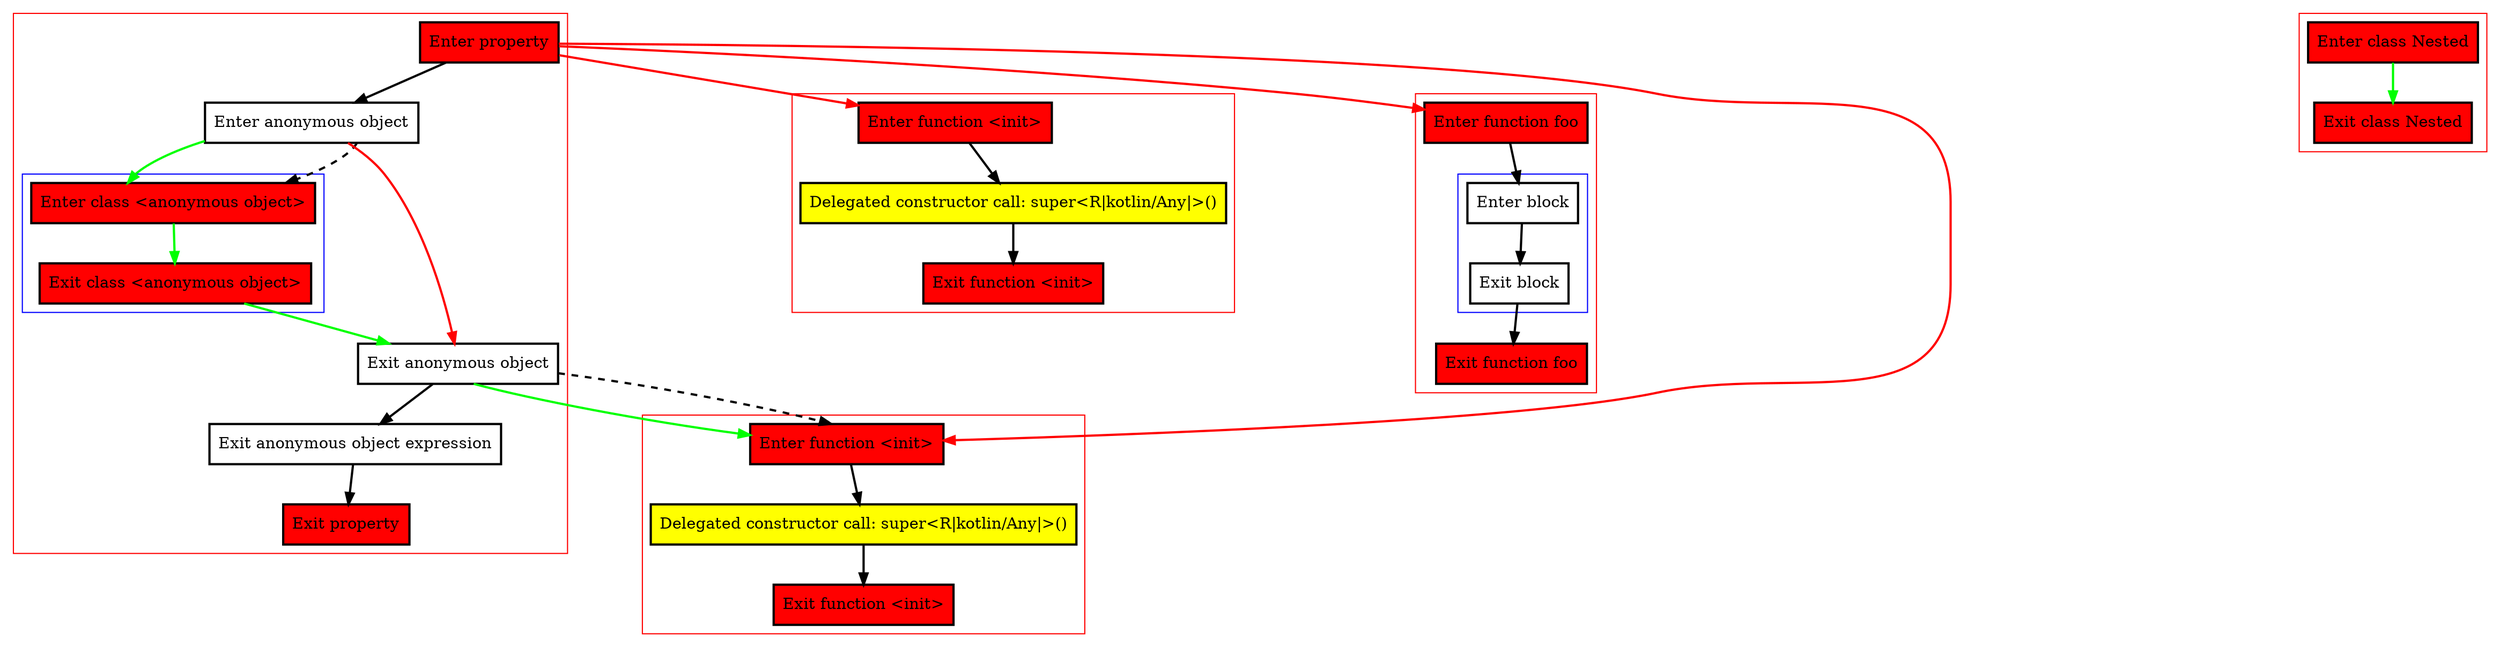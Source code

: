 digraph innerClassInAnonymousObject_kt {
    graph [nodesep=3]
    node [shape=box penwidth=2]
    edge [penwidth=2]

    subgraph cluster_0 {
        color=red
        0 [label="Enter function <init>" style="filled" fillcolor=red];
        1 [label="Delegated constructor call: super<R|kotlin/Any|>()" style="filled" fillcolor=yellow];
        2 [label="Exit function <init>" style="filled" fillcolor=red];
    }
    0 -> {1};
    1 -> {2};

    subgraph cluster_1 {
        color=red
        3 [label="Enter function <init>" style="filled" fillcolor=red];
        4 [label="Delegated constructor call: super<R|kotlin/Any|>()" style="filled" fillcolor=yellow];
        5 [label="Exit function <init>" style="filled" fillcolor=red];
    }
    3 -> {4};
    4 -> {5};

    subgraph cluster_2 {
        color=red
        6 [label="Enter function foo" style="filled" fillcolor=red];
        subgraph cluster_3 {
            color=blue
            7 [label="Enter block"];
            8 [label="Exit block"];
        }
        9 [label="Exit function foo" style="filled" fillcolor=red];
    }
    6 -> {7};
    7 -> {8};
    8 -> {9};

    subgraph cluster_4 {
        color=red
        10 [label="Enter class Nested" style="filled" fillcolor=red];
        11 [label="Exit class Nested" style="filled" fillcolor=red];
    }
    10 -> {11} [color=green];

    subgraph cluster_5 {
        color=red
        14 [label="Enter property" style="filled" fillcolor=red];
        15 [label="Enter anonymous object"];
        subgraph cluster_6 {
            color=blue
            12 [label="Enter class <anonymous object>" style="filled" fillcolor=red];
            13 [label="Exit class <anonymous object>" style="filled" fillcolor=red];
        }
        16 [label="Exit anonymous object"];
        17 [label="Exit anonymous object expression"];
        18 [label="Exit property" style="filled" fillcolor=red];
    }
    14 -> {15};
    14 -> {0 3 6} [color=red];
    15 -> {16} [color=red];
    15 -> {12} [color=green];
    15 -> {12} [style=dashed];
    16 -> {17};
    16 -> {0} [color=green];
    16 -> {0} [style=dashed];
    17 -> {18};
    12 -> {13} [color=green];
    13 -> {16} [color=green];

}
